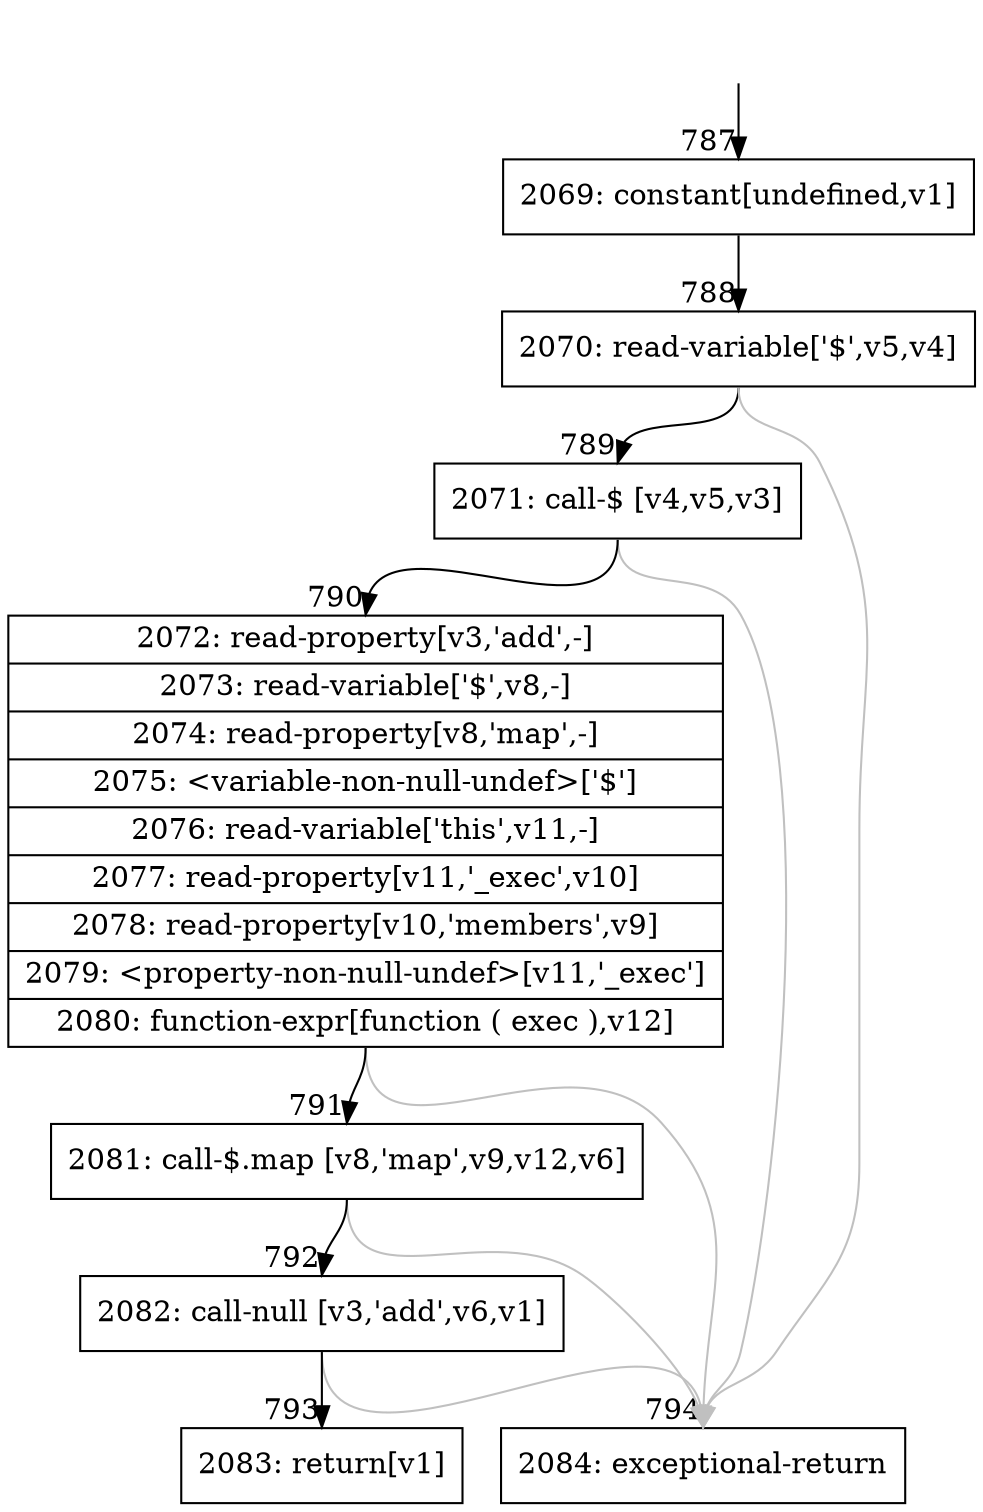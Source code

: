 digraph {
rankdir="TD"
BB_entry78[shape=none,label=""];
BB_entry78 -> BB787 [tailport=s, headport=n, headlabel="    787"]
BB787 [shape=record label="{2069: constant[undefined,v1]}" ] 
BB787 -> BB788 [tailport=s, headport=n, headlabel="      788"]
BB788 [shape=record label="{2070: read-variable['$',v5,v4]}" ] 
BB788 -> BB789 [tailport=s, headport=n, headlabel="      789"]
BB788 -> BB794 [tailport=s, headport=n, color=gray, headlabel="      794"]
BB789 [shape=record label="{2071: call-$ [v4,v5,v3]}" ] 
BB789 -> BB790 [tailport=s, headport=n, headlabel="      790"]
BB789 -> BB794 [tailport=s, headport=n, color=gray]
BB790 [shape=record label="{2072: read-property[v3,'add',-]|2073: read-variable['$',v8,-]|2074: read-property[v8,'map',-]|2075: \<variable-non-null-undef\>['$']|2076: read-variable['this',v11,-]|2077: read-property[v11,'_exec',v10]|2078: read-property[v10,'members',v9]|2079: \<property-non-null-undef\>[v11,'_exec']|2080: function-expr[function ( exec ),v12]}" ] 
BB790 -> BB791 [tailport=s, headport=n, headlabel="      791"]
BB790 -> BB794 [tailport=s, headport=n, color=gray]
BB791 [shape=record label="{2081: call-$.map [v8,'map',v9,v12,v6]}" ] 
BB791 -> BB792 [tailport=s, headport=n, headlabel="      792"]
BB791 -> BB794 [tailport=s, headport=n, color=gray]
BB792 [shape=record label="{2082: call-null [v3,'add',v6,v1]}" ] 
BB792 -> BB793 [tailport=s, headport=n, headlabel="      793"]
BB792 -> BB794 [tailport=s, headport=n, color=gray]
BB793 [shape=record label="{2083: return[v1]}" ] 
BB794 [shape=record label="{2084: exceptional-return}" ] 
//#$~ 662
}
